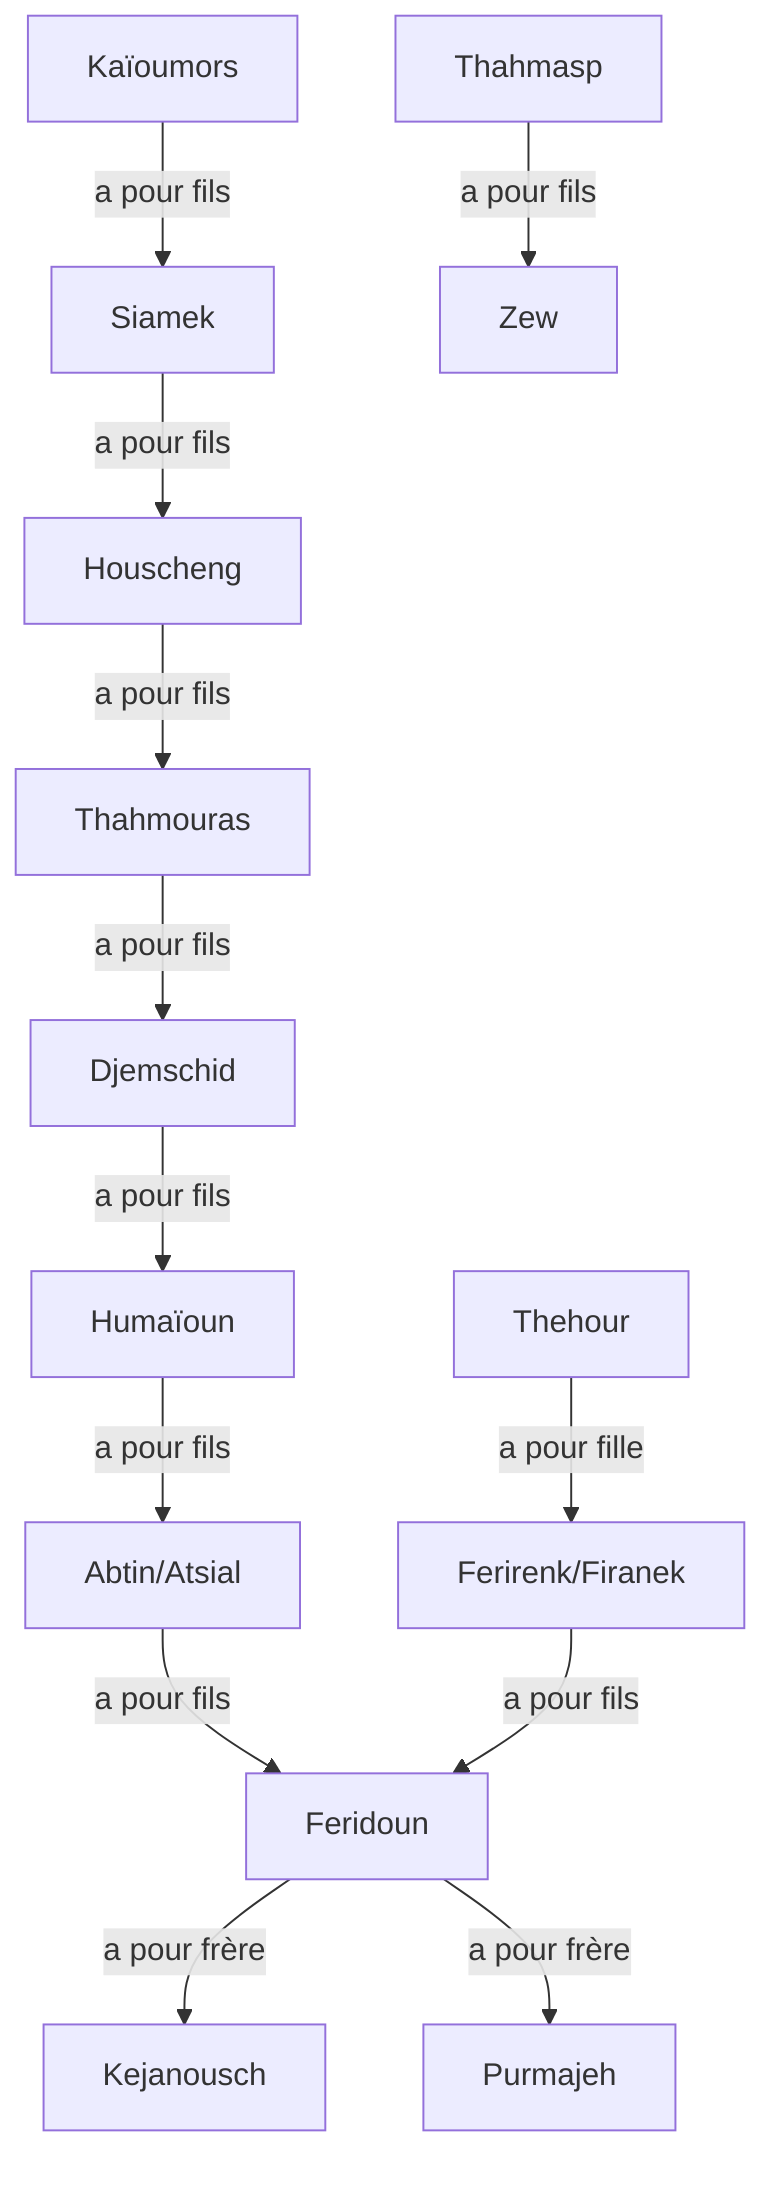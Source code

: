 graph TD
Kaïoumors --a pour fils--> Siamek
Siamek --a pour fils--> Houscheng
Houscheng --a pour fils--> Thahmouras
Thahmouras --a pour fils--> Djemschid
Djemschid --a pour fils--> Humaïoun
Humaïoun --a pour fils-->Abtin/Atsial
Abtin/Atsial --a pour fils--> Feridoun
Thehour --a pour fille--> Ferirenk/Firanek
Ferirenk/Firanek --a pour fils--> Feridoun
Feridoun --a pour frère--> Kejanousch
Feridoun --a pour frère--> Purmajeh
Thahmasp --a pour fils--> Zew